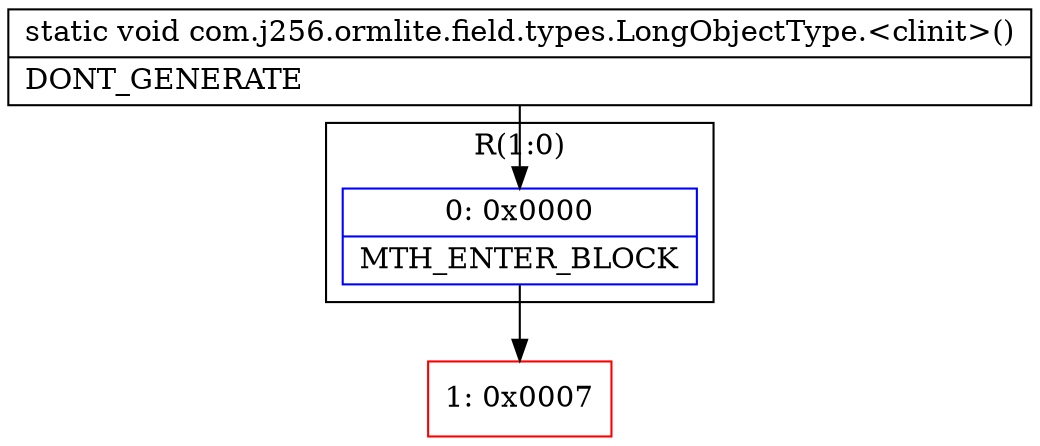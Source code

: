 digraph "CFG forcom.j256.ormlite.field.types.LongObjectType.\<clinit\>()V" {
subgraph cluster_Region_1532979273 {
label = "R(1:0)";
node [shape=record,color=blue];
Node_0 [shape=record,label="{0\:\ 0x0000|MTH_ENTER_BLOCK\l}"];
}
Node_1 [shape=record,color=red,label="{1\:\ 0x0007}"];
MethodNode[shape=record,label="{static void com.j256.ormlite.field.types.LongObjectType.\<clinit\>()  | DONT_GENERATE\l}"];
MethodNode -> Node_0;
Node_0 -> Node_1;
}

